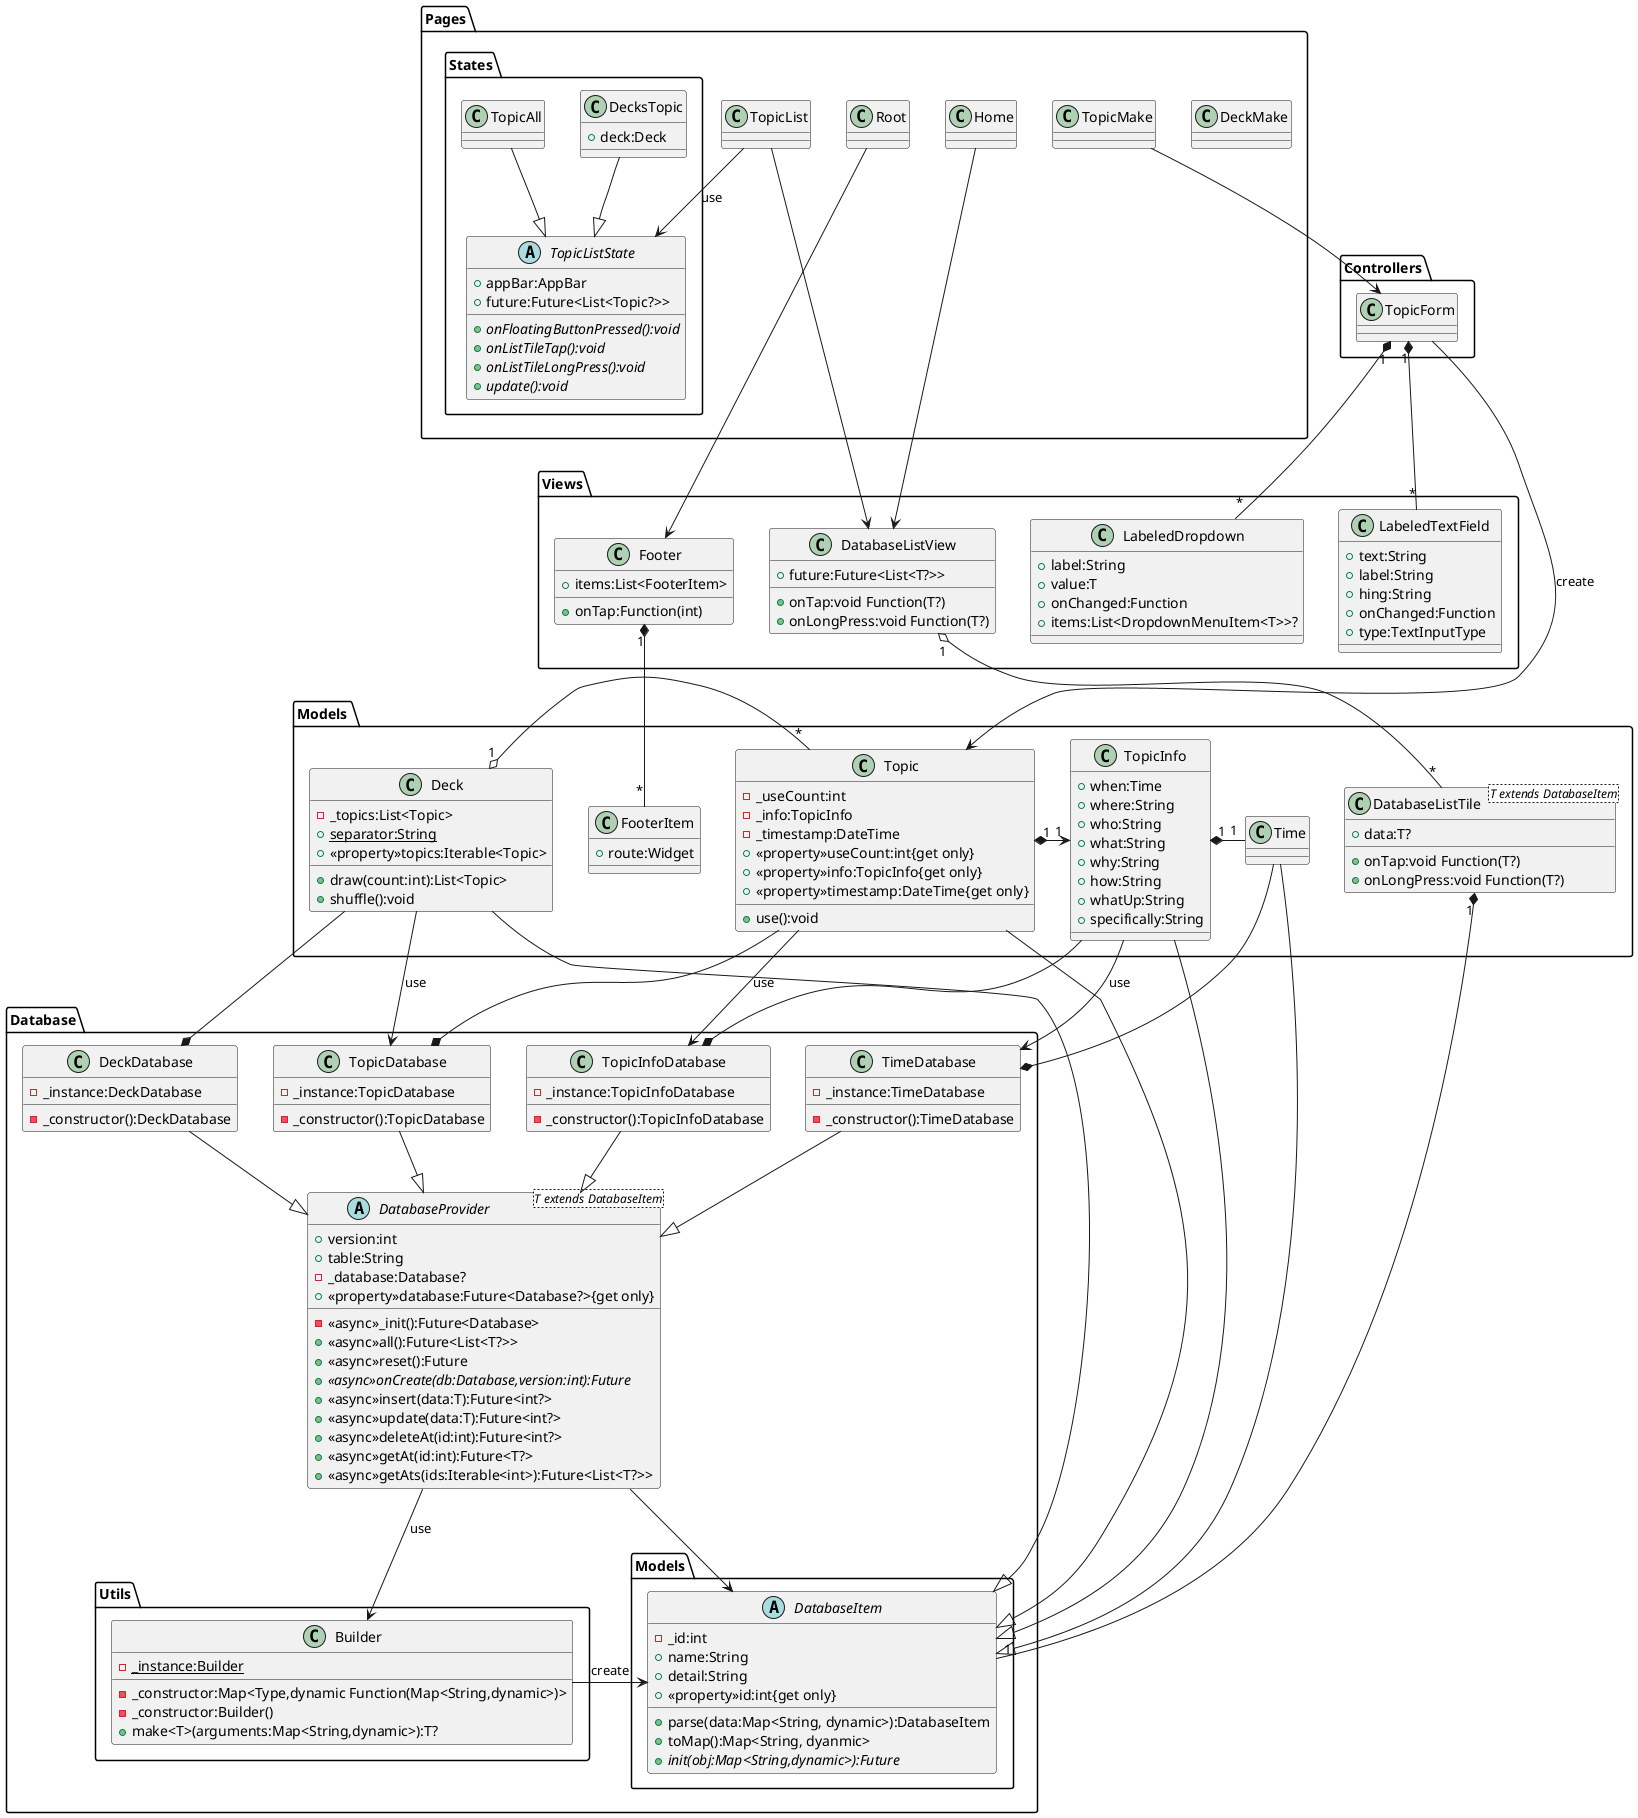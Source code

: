 @startuml Conversation deck cards
package Controllers
{
    class TopicForm
}

package Database
{
    package Models
    {
        abstract DatabaseItem
        {
            -_id:int
            +name:String
            +detail:String
            +<<property>>id:int{get only}
            +parse(data:Map<String, dynamic>):DatabaseItem
            +toMap():Map<String, dyanmic>
            +{abstract}init(obj:Map<String,dynamic>):Future
        }
    }
    package Utils
    {
        class Builder
        {
            -_constructor:Map<Type,dynamic Function(Map<String,dynamic>)>
            -{static}_instance:Builder
            -_constructor:Builder()
            +make<T>(arguments:Map<String,dynamic>):T?
        }
    }
    abstract DatabaseProvider<T extends DatabaseItem>
    {
        +version:int
        +table:String
        -_database:Database?
        +<<property>>database:Future<Database?>{get only}
        -<<async>>_init():Future<Database>
        +<<async>>all():Future<List<T?>>
        +<<async>>reset():Future
        +{abstract}<<async>>onCreate(db:Database,version:int):Future
        +<<async>>insert(data:T):Future<int?>
        +<<async>>update(data:T):Future<int?>
        +<<async>>deleteAt(id:int):Future<int?>
        +<<async>>getAt(id:int):Future<T?>
        +<<async>>getAts(ids:Iterable<int>):Future<List<T?>>
    }
    class DeckDatabase
    {
        -_instance:DeckDatabase
        -_constructor():DeckDatabase
    }
    class TimeDatabase
    {
        -_instance:TimeDatabase
        -_constructor():TimeDatabase
    }
    class TopicDatabase
    {
        -_instance:TopicDatabase
        -_constructor():TopicDatabase
    }
    class TopicInfoDatabase
    {
        -_instance:TopicInfoDatabase
        -_constructor():TopicInfoDatabase
    }
}

package "Models "
{
    class DatabaseListTile<T extends DatabaseItem>
    {
        +data:T?
        +onTap:void Function(T?)
        +onLongPress:void Function(T?)
    }
    class Deck
    {
        -_topics:List<Topic>
        +{static}separator:String
        +<<property>>topics:Iterable<Topic>
        +draw(count:int):List<Topic>
        +shuffle():void
    }
    class FooterItem
    {
        +route:Widget
    }
    class Time
    class Topic
    {
        -_useCount:int
        -_info:TopicInfo
        -_timestamp:DateTime
        +<<property>>useCount:int{get only}
        +<<property>>info:TopicInfo{get only}
        +<<property>>timestamp:DateTime{get only}
        +use():void
    }
    class TopicInfo
    {
        +when:Time
        +where:String
        +who:String
        +what:String
        +why:String
        +how:String
        +whatUp:String
        +specifically:String
    }
}
package Pages
{
    package States
    {
        abstract TopicListState
        {
            +appBar:AppBar
            +future:Future<List<Topic?>>
            +{abstract}onFloatingButtonPressed():void
            +{abstract}onListTileTap():void
            +{abstract}onListTileLongPress():void
            +{abstract}update():void
        }
        class TopicAll
        class DecksTopic
        {
            +deck:Deck
        }
    }
    class DeckMake
    class Home
    class Root
    class TopicList
    class TopicMake
}
package Views
{
    class DatabaseListView
    {
        +future:Future<List<T?>>
        +onTap:void Function(T?)
        +onLongPress:void Function(T?)
    }
    class Footer
    {
        +items:List<FooterItem>
        +onTap:Function(int)
    }
    class LabeledDropdown
    {
        +label:String
        +value:T
        +onChanged:Function
        +items:List<DropdownMenuItem<T>>?
    }
    class LabeledTextField
    {
        +text:String
        +label:String
        +hing:String
        +onChanged:Function
        +type:TextInputType
    }
}

DatabaseProvider --> DatabaseItem
DatabaseProvider --> Builder : use
Deck --> TopicDatabase : use
Topic --> TopicInfoDatabase : use
TopicInfo --> TimeDatabase : use
Root --> Footer
Home --> DatabaseListView
TopicList --> DatabaseListView
TopicMake --> TopicForm
TopicForm --> Topic : create
Builder -left-> DatabaseItem : create
TopicList --> TopicListState : use

DeckDatabase --|> DatabaseProvider
TopicDatabase --|> DatabaseProvider
TopicInfoDatabase --|> DatabaseProvider
TimeDatabase --|> DatabaseProvider
Deck --|> DatabaseItem
Topic --|> DatabaseItem
TopicInfo --|> DatabaseItem
Time --|> DatabaseItem
TopicAll --|> TopicListState
DecksTopic --|> TopicListState

Topic "1" *-right-> "1" TopicInfo

DeckDatabase *-up- Deck
TopicDatabase *-up- Topic
TopicInfoDatabase *-up- TopicInfo
TimeDatabase *-up- Time
TopicInfo "1" *-right- "1" Time
TopicForm "1" *-- "*" LabeledDropdown
TopicForm "1" *-- "*" LabeledTextField
Footer "1" *-- "*" FooterItem
DatabaseListTile "1" *-- "1" DatabaseItem

Deck "1" o-right- "*" Topic
DatabaseListView "1" o-- "*" DatabaseListTile

@enduml